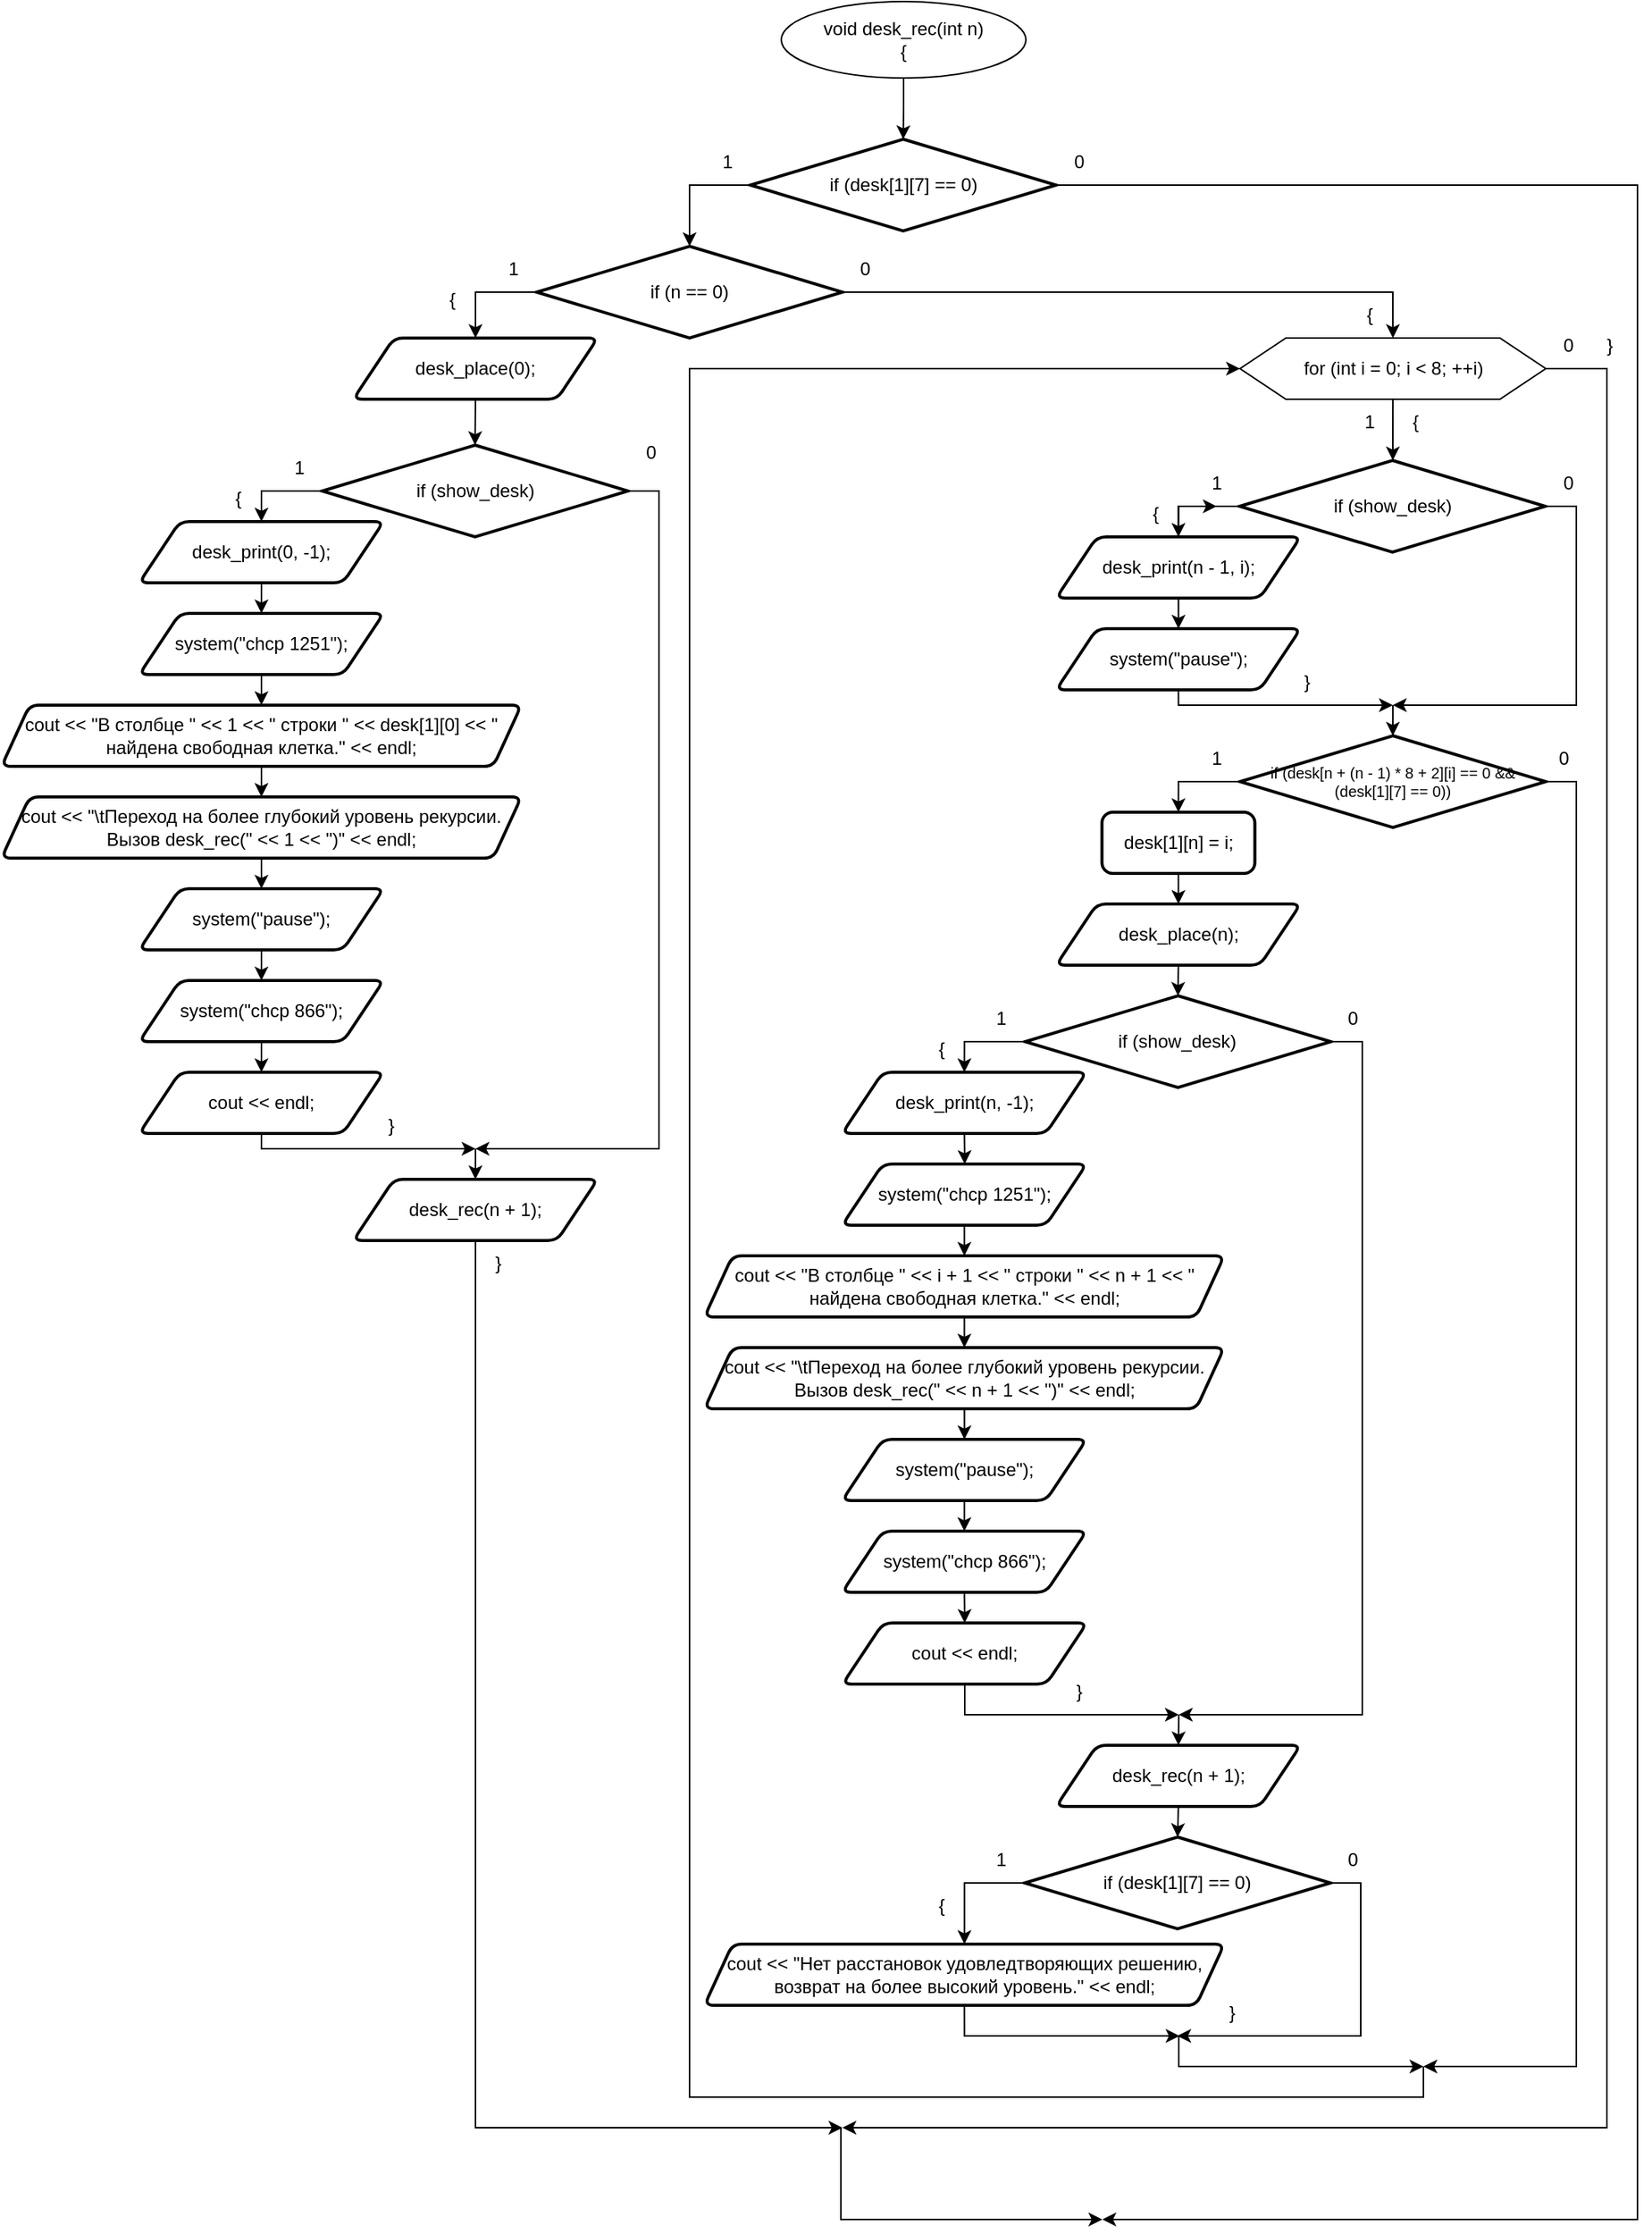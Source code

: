 <mxfile version="23.1.5" type="device">
  <diagram name="Страница — 1" id="uQCMhBx-n3jVV9Ox8pvu">
    <mxGraphModel dx="1771" dy="1656" grid="1" gridSize="10" guides="1" tooltips="1" connect="1" arrows="1" fold="1" page="1" pageScale="1" pageWidth="827" pageHeight="1169" math="0" shadow="0">
      <root>
        <mxCell id="0" />
        <mxCell id="1" parent="0" />
        <mxCell id="z7qtgcYWtyjk0ctPWtKN-7" style="edgeStyle=orthogonalEdgeStyle;rounded=0;orthogonalLoop=1;jettySize=auto;html=1;exitX=0.5;exitY=1;exitDx=0;exitDy=0;entryX=0.5;entryY=0;entryDx=0;entryDy=0;entryPerimeter=0;" parent="1" source="z7qtgcYWtyjk0ctPWtKN-6" target="z7qtgcYWtyjk0ctPWtKN-16" edge="1">
          <mxGeometry relative="1" as="geometry">
            <mxPoint x="380" y="120" as="targetPoint" />
          </mxGeometry>
        </mxCell>
        <mxCell id="z7qtgcYWtyjk0ctPWtKN-6" value="&lt;div&gt;void desk_rec(int n)&lt;/div&gt;&lt;div&gt;{&lt;/div&gt;" style="ellipse;whiteSpace=wrap;html=1;" parent="1" vertex="1">
          <mxGeometry x="300" y="30" width="160" height="50" as="geometry" />
        </mxCell>
        <mxCell id="z7qtgcYWtyjk0ctPWtKN-14" style="edgeStyle=orthogonalEdgeStyle;rounded=0;orthogonalLoop=1;jettySize=auto;html=1;exitX=0;exitY=0.5;exitDx=0;exitDy=0;exitPerimeter=0;entryX=0.5;entryY=0;entryDx=0;entryDy=0;entryPerimeter=0;" parent="1" source="z7qtgcYWtyjk0ctPWtKN-16" target="z7qtgcYWtyjk0ctPWtKN-21" edge="1">
          <mxGeometry relative="1" as="geometry">
            <mxPoint x="239.75" y="190" as="targetPoint" />
          </mxGeometry>
        </mxCell>
        <mxCell id="z7qtgcYWtyjk0ctPWtKN-15" style="edgeStyle=orthogonalEdgeStyle;rounded=0;orthogonalLoop=1;jettySize=auto;html=1;exitX=1;exitY=0.5;exitDx=0;exitDy=0;exitPerimeter=0;" parent="1" source="z7qtgcYWtyjk0ctPWtKN-16" edge="1">
          <mxGeometry relative="1" as="geometry">
            <mxPoint x="510" y="1480" as="targetPoint" />
            <Array as="points">
              <mxPoint x="860" y="150" />
              <mxPoint x="860" y="1480" />
              <mxPoint x="510" y="1480" />
            </Array>
          </mxGeometry>
        </mxCell>
        <mxCell id="z7qtgcYWtyjk0ctPWtKN-16" value="if (desk[1][7] == 0)" style="strokeWidth=2;html=1;shape=mxgraph.flowchart.decision;whiteSpace=wrap;" parent="1" vertex="1">
          <mxGeometry x="279.75" y="120" width="200" height="60" as="geometry" />
        </mxCell>
        <mxCell id="z7qtgcYWtyjk0ctPWtKN-17" value="1" style="text;html=1;strokeColor=none;fillColor=none;align=center;verticalAlign=middle;whiteSpace=wrap;rounded=0;" parent="1" vertex="1">
          <mxGeometry x="249.75" y="120" width="30" height="30" as="geometry" />
        </mxCell>
        <mxCell id="z7qtgcYWtyjk0ctPWtKN-18" value="0" style="text;html=1;strokeColor=none;fillColor=none;align=center;verticalAlign=middle;whiteSpace=wrap;rounded=0;" parent="1" vertex="1">
          <mxGeometry x="479.75" y="120" width="30" height="30" as="geometry" />
        </mxCell>
        <mxCell id="z7qtgcYWtyjk0ctPWtKN-19" style="edgeStyle=orthogonalEdgeStyle;rounded=0;orthogonalLoop=1;jettySize=auto;html=1;exitX=0;exitY=0.5;exitDx=0;exitDy=0;exitPerimeter=0;" parent="1" source="z7qtgcYWtyjk0ctPWtKN-21" target="z7qtgcYWtyjk0ctPWtKN-25" edge="1">
          <mxGeometry relative="1" as="geometry">
            <mxPoint x="100" y="260" as="targetPoint" />
          </mxGeometry>
        </mxCell>
        <mxCell id="z7qtgcYWtyjk0ctPWtKN-20" style="edgeStyle=orthogonalEdgeStyle;rounded=0;orthogonalLoop=1;jettySize=auto;html=1;exitX=1;exitY=0.5;exitDx=0;exitDy=0;exitPerimeter=0;entryX=0.5;entryY=0;entryDx=0;entryDy=0;" parent="1" source="z7qtgcYWtyjk0ctPWtKN-21" target="z7qtgcYWtyjk0ctPWtKN-54" edge="1">
          <mxGeometry relative="1" as="geometry">
            <mxPoint x="380" y="260" as="targetPoint" />
          </mxGeometry>
        </mxCell>
        <mxCell id="z7qtgcYWtyjk0ctPWtKN-21" value="if (n == 0)" style="strokeWidth=2;html=1;shape=mxgraph.flowchart.decision;whiteSpace=wrap;" parent="1" vertex="1">
          <mxGeometry x="140" y="190" width="200" height="60" as="geometry" />
        </mxCell>
        <mxCell id="z7qtgcYWtyjk0ctPWtKN-22" value="1" style="text;html=1;strokeColor=none;fillColor=none;align=center;verticalAlign=middle;whiteSpace=wrap;rounded=0;" parent="1" vertex="1">
          <mxGeometry x="110" y="190" width="30" height="30" as="geometry" />
        </mxCell>
        <mxCell id="z7qtgcYWtyjk0ctPWtKN-23" value="0" style="text;html=1;strokeColor=none;fillColor=none;align=center;verticalAlign=middle;whiteSpace=wrap;rounded=0;" parent="1" vertex="1">
          <mxGeometry x="340" y="190" width="30" height="30" as="geometry" />
        </mxCell>
        <mxCell id="z7qtgcYWtyjk0ctPWtKN-26" style="edgeStyle=orthogonalEdgeStyle;rounded=0;orthogonalLoop=1;jettySize=auto;html=1;exitX=0.5;exitY=1;exitDx=0;exitDy=0;entryX=0.5;entryY=0;entryDx=0;entryDy=0;entryPerimeter=0;" parent="1" source="z7qtgcYWtyjk0ctPWtKN-25" target="z7qtgcYWtyjk0ctPWtKN-35" edge="1">
          <mxGeometry relative="1" as="geometry">
            <mxPoint x="100.476" y="320" as="targetPoint" />
          </mxGeometry>
        </mxCell>
        <mxCell id="z7qtgcYWtyjk0ctPWtKN-25" value="desk_place(0);" style="shape=parallelogram;html=1;strokeWidth=2;perimeter=parallelogramPerimeter;whiteSpace=wrap;rounded=1;arcSize=12;size=0.167;" parent="1" vertex="1">
          <mxGeometry x="20" y="250" width="160" height="40" as="geometry" />
        </mxCell>
        <mxCell id="z7qtgcYWtyjk0ctPWtKN-33" style="edgeStyle=orthogonalEdgeStyle;rounded=0;orthogonalLoop=1;jettySize=auto;html=1;exitX=0;exitY=0.5;exitDx=0;exitDy=0;exitPerimeter=0;entryX=0.5;entryY=0;entryDx=0;entryDy=0;" parent="1" source="z7qtgcYWtyjk0ctPWtKN-35" target="z7qtgcYWtyjk0ctPWtKN-38" edge="1">
          <mxGeometry relative="1" as="geometry">
            <mxPoint x="-40.29" y="390" as="targetPoint" />
          </mxGeometry>
        </mxCell>
        <mxCell id="z7qtgcYWtyjk0ctPWtKN-34" style="edgeStyle=orthogonalEdgeStyle;rounded=0;orthogonalLoop=1;jettySize=auto;html=1;exitX=1;exitY=0.5;exitDx=0;exitDy=0;exitPerimeter=0;" parent="1" source="z7qtgcYWtyjk0ctPWtKN-35" edge="1">
          <mxGeometry relative="1" as="geometry">
            <mxPoint x="100" y="780" as="targetPoint" />
            <Array as="points">
              <mxPoint x="220" y="350" />
              <mxPoint x="220" y="780" />
            </Array>
          </mxGeometry>
        </mxCell>
        <mxCell id="z7qtgcYWtyjk0ctPWtKN-35" value="if (show_desk)" style="strokeWidth=2;html=1;shape=mxgraph.flowchart.decision;whiteSpace=wrap;" parent="1" vertex="1">
          <mxGeometry x="-0.29" y="320" width="200" height="60" as="geometry" />
        </mxCell>
        <mxCell id="z7qtgcYWtyjk0ctPWtKN-36" value="1" style="text;html=1;strokeColor=none;fillColor=none;align=center;verticalAlign=middle;whiteSpace=wrap;rounded=0;" parent="1" vertex="1">
          <mxGeometry x="-30.29" y="320" width="30" height="30" as="geometry" />
        </mxCell>
        <mxCell id="z7qtgcYWtyjk0ctPWtKN-37" value="0" style="text;html=1;strokeColor=none;fillColor=none;align=center;verticalAlign=middle;whiteSpace=wrap;rounded=0;" parent="1" vertex="1">
          <mxGeometry x="199.71" y="310" width="30" height="30" as="geometry" />
        </mxCell>
        <mxCell id="z7qtgcYWtyjk0ctPWtKN-39" style="edgeStyle=orthogonalEdgeStyle;rounded=0;orthogonalLoop=1;jettySize=auto;html=1;exitX=0.5;exitY=1;exitDx=0;exitDy=0;" parent="1" source="z7qtgcYWtyjk0ctPWtKN-38" target="JoiuVAvioGvqHBmtf9we-1" edge="1">
          <mxGeometry relative="1" as="geometry">
            <mxPoint x="-40" y="450" as="targetPoint" />
          </mxGeometry>
        </mxCell>
        <mxCell id="z7qtgcYWtyjk0ctPWtKN-38" value="desk_print(0, -1);" style="shape=parallelogram;html=1;strokeWidth=2;perimeter=parallelogramPerimeter;whiteSpace=wrap;rounded=1;arcSize=12;size=0.167;" parent="1" vertex="1">
          <mxGeometry x="-120" y="370" width="160" height="40" as="geometry" />
        </mxCell>
        <mxCell id="z7qtgcYWtyjk0ctPWtKN-41" style="edgeStyle=orthogonalEdgeStyle;rounded=0;orthogonalLoop=1;jettySize=auto;html=1;exitX=0.5;exitY=1;exitDx=0;exitDy=0;entryX=0.5;entryY=0;entryDx=0;entryDy=0;" parent="1" source="z7qtgcYWtyjk0ctPWtKN-40" target="z7qtgcYWtyjk0ctPWtKN-43" edge="1">
          <mxGeometry relative="1" as="geometry">
            <mxPoint x="-40" y="540" as="targetPoint" />
          </mxGeometry>
        </mxCell>
        <mxCell id="z7qtgcYWtyjk0ctPWtKN-40" value="cout &amp;lt;&amp;lt; &quot;В столбце &quot; &amp;lt;&amp;lt; 1 &amp;lt;&amp;lt; &quot; строки &quot; &amp;lt;&amp;lt; desk[1][0] &amp;lt;&amp;lt; &quot; найдена свободная клетка.&quot; &amp;lt;&amp;lt; endl;" style="shape=parallelogram;html=1;strokeWidth=2;perimeter=parallelogramPerimeter;whiteSpace=wrap;rounded=1;arcSize=12;size=0.054;" parent="1" vertex="1">
          <mxGeometry x="-210" y="490" width="340" height="40" as="geometry" />
        </mxCell>
        <mxCell id="z7qtgcYWtyjk0ctPWtKN-45" style="edgeStyle=orthogonalEdgeStyle;rounded=0;orthogonalLoop=1;jettySize=auto;html=1;exitX=0.5;exitY=1;exitDx=0;exitDy=0;" parent="1" source="z7qtgcYWtyjk0ctPWtKN-43" target="z7qtgcYWtyjk0ctPWtKN-46" edge="1">
          <mxGeometry relative="1" as="geometry">
            <mxPoint x="-40" y="620" as="targetPoint" />
          </mxGeometry>
        </mxCell>
        <mxCell id="z7qtgcYWtyjk0ctPWtKN-43" value="cout &amp;lt;&amp;lt; &quot;\tПереход на более глубокий уровень рекурсии. Вызов desk_rec(&quot; &amp;lt;&amp;lt; 1 &amp;lt;&amp;lt; &quot;)&quot; &amp;lt;&amp;lt; endl;" style="shape=parallelogram;html=1;strokeWidth=2;perimeter=parallelogramPerimeter;whiteSpace=wrap;rounded=1;arcSize=12;size=0.054;" parent="1" vertex="1">
          <mxGeometry x="-210" y="550" width="340" height="40" as="geometry" />
        </mxCell>
        <mxCell id="z7qtgcYWtyjk0ctPWtKN-47" style="edgeStyle=orthogonalEdgeStyle;rounded=0;orthogonalLoop=1;jettySize=auto;html=1;exitX=0.5;exitY=1;exitDx=0;exitDy=0;" parent="1" source="z7qtgcYWtyjk0ctPWtKN-46" target="JoiuVAvioGvqHBmtf9we-3" edge="1">
          <mxGeometry relative="1" as="geometry">
            <mxPoint x="-40" y="680" as="targetPoint" />
          </mxGeometry>
        </mxCell>
        <mxCell id="z7qtgcYWtyjk0ctPWtKN-46" value="system(&quot;pause&quot;);" style="shape=parallelogram;html=1;strokeWidth=2;perimeter=parallelogramPerimeter;whiteSpace=wrap;rounded=1;arcSize=12;size=0.167;" parent="1" vertex="1">
          <mxGeometry x="-120" y="610" width="160" height="40" as="geometry" />
        </mxCell>
        <mxCell id="z7qtgcYWtyjk0ctPWtKN-49" style="edgeStyle=orthogonalEdgeStyle;rounded=0;orthogonalLoop=1;jettySize=auto;html=1;exitX=0.5;exitY=1;exitDx=0;exitDy=0;" parent="1" source="z7qtgcYWtyjk0ctPWtKN-48" edge="1">
          <mxGeometry relative="1" as="geometry">
            <mxPoint x="100" y="780" as="targetPoint" />
            <Array as="points">
              <mxPoint x="-40" y="780" />
              <mxPoint x="100" y="780" />
            </Array>
          </mxGeometry>
        </mxCell>
        <mxCell id="z7qtgcYWtyjk0ctPWtKN-48" value="cout &amp;lt;&amp;lt; endl;" style="shape=parallelogram;html=1;strokeWidth=2;perimeter=parallelogramPerimeter;whiteSpace=wrap;rounded=1;arcSize=12;size=0.167;" parent="1" vertex="1">
          <mxGeometry x="-120" y="730" width="160" height="40" as="geometry" />
        </mxCell>
        <mxCell id="z7qtgcYWtyjk0ctPWtKN-50" value="" style="endArrow=classic;html=1;rounded=0;" parent="1" edge="1">
          <mxGeometry width="50" height="50" relative="1" as="geometry">
            <mxPoint x="100" y="780" as="sourcePoint" />
            <mxPoint x="99.96" y="800" as="targetPoint" />
          </mxGeometry>
        </mxCell>
        <mxCell id="z7qtgcYWtyjk0ctPWtKN-115" style="edgeStyle=orthogonalEdgeStyle;rounded=0;orthogonalLoop=1;jettySize=auto;html=1;exitX=0.5;exitY=1;exitDx=0;exitDy=0;" parent="1" source="z7qtgcYWtyjk0ctPWtKN-51" edge="1">
          <mxGeometry relative="1" as="geometry">
            <mxPoint x="340" y="1420" as="targetPoint" />
            <Array as="points">
              <mxPoint x="100" y="1420" />
            </Array>
          </mxGeometry>
        </mxCell>
        <mxCell id="z7qtgcYWtyjk0ctPWtKN-51" value="desk_rec(n + 1);" style="shape=parallelogram;html=1;strokeWidth=2;perimeter=parallelogramPerimeter;whiteSpace=wrap;rounded=1;arcSize=12;size=0.167;" parent="1" vertex="1">
          <mxGeometry x="20" y="800" width="160" height="40" as="geometry" />
        </mxCell>
        <mxCell id="z7qtgcYWtyjk0ctPWtKN-52" style="edgeStyle=orthogonalEdgeStyle;rounded=0;orthogonalLoop=1;jettySize=auto;html=1;exitX=0.5;exitY=1;exitDx=0;exitDy=0;" parent="1" source="z7qtgcYWtyjk0ctPWtKN-54" edge="1">
          <mxGeometry relative="1" as="geometry">
            <mxPoint x="700" y="330" as="targetPoint" />
          </mxGeometry>
        </mxCell>
        <mxCell id="z7qtgcYWtyjk0ctPWtKN-53" style="edgeStyle=orthogonalEdgeStyle;rounded=0;orthogonalLoop=1;jettySize=auto;html=1;exitX=1;exitY=0.5;exitDx=0;exitDy=0;" parent="1" source="z7qtgcYWtyjk0ctPWtKN-54" edge="1">
          <mxGeometry relative="1" as="geometry">
            <mxPoint x="340" y="1420" as="targetPoint" />
            <Array as="points">
              <mxPoint x="840" y="270" />
              <mxPoint x="840" y="1420" />
              <mxPoint x="340" y="1420" />
            </Array>
          </mxGeometry>
        </mxCell>
        <mxCell id="z7qtgcYWtyjk0ctPWtKN-54" value="for (int i = 0; i &amp;lt; 8; ++i)" style="verticalLabelPosition=middle;verticalAlign=middle;html=1;shape=hexagon;perimeter=hexagonPerimeter2;arcSize=6;size=0.15;labelPosition=center;align=center;" parent="1" vertex="1">
          <mxGeometry x="600.04" y="250" width="200" height="40" as="geometry" />
        </mxCell>
        <mxCell id="z7qtgcYWtyjk0ctPWtKN-55" value="1" style="text;html=1;strokeColor=none;fillColor=none;align=center;verticalAlign=middle;whiteSpace=wrap;rounded=0;" parent="1" vertex="1">
          <mxGeometry x="670.04" y="290" width="30" height="30" as="geometry" />
        </mxCell>
        <mxCell id="z7qtgcYWtyjk0ctPWtKN-56" value="{" style="text;html=1;strokeColor=none;fillColor=none;align=center;verticalAlign=middle;whiteSpace=wrap;rounded=0;" parent="1" vertex="1">
          <mxGeometry x="700.04" y="290" width="30" height="30" as="geometry" />
        </mxCell>
        <mxCell id="z7qtgcYWtyjk0ctPWtKN-57" value="0" style="text;html=1;strokeColor=none;fillColor=none;align=center;verticalAlign=middle;whiteSpace=wrap;rounded=0;" parent="1" vertex="1">
          <mxGeometry x="800.04" y="240" width="30" height="30" as="geometry" />
        </mxCell>
        <mxCell id="z7qtgcYWtyjk0ctPWtKN-64" style="edgeStyle=orthogonalEdgeStyle;rounded=0;orthogonalLoop=1;jettySize=auto;html=1;exitX=0;exitY=0.5;exitDx=0;exitDy=0;exitPerimeter=0;entryX=0.5;entryY=0;entryDx=0;entryDy=0;" parent="1" source="z7qtgcYWtyjk0ctPWtKN-66" target="z7qtgcYWtyjk0ctPWtKN-69" edge="1">
          <mxGeometry relative="1" as="geometry">
            <mxPoint x="559.79" y="400" as="targetPoint" />
          </mxGeometry>
        </mxCell>
        <mxCell id="z7qtgcYWtyjk0ctPWtKN-65" style="edgeStyle=orthogonalEdgeStyle;rounded=0;orthogonalLoop=1;jettySize=auto;html=1;exitX=1;exitY=0.5;exitDx=0;exitDy=0;exitPerimeter=0;" parent="1" source="z7qtgcYWtyjk0ctPWtKN-66" edge="1">
          <mxGeometry relative="1" as="geometry">
            <mxPoint x="720" y="1380" as="targetPoint" />
            <Array as="points">
              <mxPoint x="820" y="540" />
              <mxPoint x="820" y="1380" />
            </Array>
          </mxGeometry>
        </mxCell>
        <mxCell id="z7qtgcYWtyjk0ctPWtKN-66" value="if (desk[n + (n - 1) * 8 + 2][i] == 0 &amp;amp;&amp;amp; (desk[1][7] == 0))" style="strokeWidth=2;html=1;shape=mxgraph.flowchart.decision;whiteSpace=wrap;fontSize=10;" parent="1" vertex="1">
          <mxGeometry x="600.04" y="510" width="200" height="60" as="geometry" />
        </mxCell>
        <mxCell id="z7qtgcYWtyjk0ctPWtKN-67" value="1" style="text;html=1;strokeColor=none;fillColor=none;align=center;verticalAlign=middle;whiteSpace=wrap;rounded=0;" parent="1" vertex="1">
          <mxGeometry x="570.04" y="510" width="30" height="30" as="geometry" />
        </mxCell>
        <mxCell id="z7qtgcYWtyjk0ctPWtKN-68" value="0" style="text;html=1;strokeColor=none;fillColor=none;align=center;verticalAlign=middle;whiteSpace=wrap;rounded=0;" parent="1" vertex="1">
          <mxGeometry x="797" y="510" width="30" height="30" as="geometry" />
        </mxCell>
        <mxCell id="z7qtgcYWtyjk0ctPWtKN-71" style="edgeStyle=orthogonalEdgeStyle;rounded=0;orthogonalLoop=1;jettySize=auto;html=1;exitX=0.5;exitY=1;exitDx=0;exitDy=0;entryX=0.5;entryY=0;entryDx=0;entryDy=0;" parent="1" source="z7qtgcYWtyjk0ctPWtKN-69" target="z7qtgcYWtyjk0ctPWtKN-70" edge="1">
          <mxGeometry relative="1" as="geometry" />
        </mxCell>
        <mxCell id="z7qtgcYWtyjk0ctPWtKN-69" value="desk[1][n] = i;" style="rounded=1;whiteSpace=wrap;html=1;absoluteArcSize=1;arcSize=14;strokeWidth=2;" parent="1" vertex="1">
          <mxGeometry x="509.75" y="560" width="100" height="40" as="geometry" />
        </mxCell>
        <mxCell id="z7qtgcYWtyjk0ctPWtKN-72" style="edgeStyle=orthogonalEdgeStyle;rounded=0;orthogonalLoop=1;jettySize=auto;html=1;exitX=0.5;exitY=1;exitDx=0;exitDy=0;entryX=0.5;entryY=0;entryDx=0;entryDy=0;entryPerimeter=0;" parent="1" source="z7qtgcYWtyjk0ctPWtKN-70" target="z7qtgcYWtyjk0ctPWtKN-90" edge="1">
          <mxGeometry relative="1" as="geometry">
            <mxPoint x="280" y="690" as="targetPoint" />
          </mxGeometry>
        </mxCell>
        <mxCell id="z7qtgcYWtyjk0ctPWtKN-70" value="desk_place(n);" style="shape=parallelogram;html=1;strokeWidth=2;perimeter=parallelogramPerimeter;whiteSpace=wrap;rounded=1;arcSize=12;size=0.167;" parent="1" vertex="1">
          <mxGeometry x="479.75" y="620" width="160" height="40" as="geometry" />
        </mxCell>
        <mxCell id="z7qtgcYWtyjk0ctPWtKN-88" style="edgeStyle=orthogonalEdgeStyle;rounded=0;orthogonalLoop=1;jettySize=auto;html=1;exitX=0;exitY=0.5;exitDx=0;exitDy=0;exitPerimeter=0;entryX=0.5;entryY=0;entryDx=0;entryDy=0;" parent="1" source="z7qtgcYWtyjk0ctPWtKN-90" target="z7qtgcYWtyjk0ctPWtKN-94" edge="1">
          <mxGeometry relative="1" as="geometry">
            <mxPoint x="419.46" y="750" as="targetPoint" />
          </mxGeometry>
        </mxCell>
        <mxCell id="z7qtgcYWtyjk0ctPWtKN-89" style="edgeStyle=orthogonalEdgeStyle;rounded=0;orthogonalLoop=1;jettySize=auto;html=1;exitX=1;exitY=0.5;exitDx=0;exitDy=0;exitPerimeter=0;" parent="1" source="z7qtgcYWtyjk0ctPWtKN-90" edge="1">
          <mxGeometry relative="1" as="geometry">
            <mxPoint x="560" y="1150" as="targetPoint" />
            <Array as="points">
              <mxPoint x="680" y="710" />
              <mxPoint x="680" y="1150" />
              <mxPoint x="560" y="1150" />
            </Array>
          </mxGeometry>
        </mxCell>
        <mxCell id="z7qtgcYWtyjk0ctPWtKN-90" value="if (show_desk)" style="strokeWidth=2;html=1;shape=mxgraph.flowchart.decision;whiteSpace=wrap;" parent="1" vertex="1">
          <mxGeometry x="459.46" y="680" width="200" height="60" as="geometry" />
        </mxCell>
        <mxCell id="z7qtgcYWtyjk0ctPWtKN-91" value="1" style="text;html=1;strokeColor=none;fillColor=none;align=center;verticalAlign=middle;whiteSpace=wrap;rounded=0;" parent="1" vertex="1">
          <mxGeometry x="429.46" y="680" width="30" height="30" as="geometry" />
        </mxCell>
        <mxCell id="z7qtgcYWtyjk0ctPWtKN-92" value="0" style="text;html=1;strokeColor=none;fillColor=none;align=center;verticalAlign=middle;whiteSpace=wrap;rounded=0;" parent="1" vertex="1">
          <mxGeometry x="659.46" y="680" width="30" height="30" as="geometry" />
        </mxCell>
        <mxCell id="z7qtgcYWtyjk0ctPWtKN-93" style="edgeStyle=orthogonalEdgeStyle;rounded=0;orthogonalLoop=1;jettySize=auto;html=1;exitX=0.5;exitY=1;exitDx=0;exitDy=0;" parent="1" source="z7qtgcYWtyjk0ctPWtKN-94" edge="1">
          <mxGeometry relative="1" as="geometry">
            <mxPoint x="420" y="790" as="targetPoint" />
          </mxGeometry>
        </mxCell>
        <mxCell id="z7qtgcYWtyjk0ctPWtKN-94" value="desk_print(n, -1);" style="shape=parallelogram;html=1;strokeWidth=2;perimeter=parallelogramPerimeter;whiteSpace=wrap;rounded=1;arcSize=12;size=0.167;" parent="1" vertex="1">
          <mxGeometry x="339.75" y="730" width="160" height="40" as="geometry" />
        </mxCell>
        <mxCell id="z7qtgcYWtyjk0ctPWtKN-95" style="edgeStyle=orthogonalEdgeStyle;rounded=0;orthogonalLoop=1;jettySize=auto;html=1;exitX=0.5;exitY=1;exitDx=0;exitDy=0;entryX=0.5;entryY=0;entryDx=0;entryDy=0;" parent="1" source="z7qtgcYWtyjk0ctPWtKN-96" target="z7qtgcYWtyjk0ctPWtKN-98" edge="1">
          <mxGeometry relative="1" as="geometry">
            <mxPoint x="419.75" y="900" as="targetPoint" />
          </mxGeometry>
        </mxCell>
        <mxCell id="z7qtgcYWtyjk0ctPWtKN-96" value="cout &amp;lt;&amp;lt; &quot;В столбце &quot; &amp;lt;&amp;lt; i + 1 &amp;lt;&amp;lt; &quot; строки &quot; &amp;lt;&amp;lt; n + 1 &amp;lt;&amp;lt; &quot; найдена свободная клетка.&quot; &amp;lt;&amp;lt; endl;" style="shape=parallelogram;html=1;strokeWidth=2;perimeter=parallelogramPerimeter;whiteSpace=wrap;rounded=1;arcSize=12;size=0.054;" parent="1" vertex="1">
          <mxGeometry x="249.75" y="850" width="340" height="40" as="geometry" />
        </mxCell>
        <mxCell id="z7qtgcYWtyjk0ctPWtKN-97" style="edgeStyle=orthogonalEdgeStyle;rounded=0;orthogonalLoop=1;jettySize=auto;html=1;exitX=0.5;exitY=1;exitDx=0;exitDy=0;" parent="1" source="z7qtgcYWtyjk0ctPWtKN-98" target="z7qtgcYWtyjk0ctPWtKN-100" edge="1">
          <mxGeometry relative="1" as="geometry">
            <mxPoint x="419.75" y="980" as="targetPoint" />
          </mxGeometry>
        </mxCell>
        <mxCell id="z7qtgcYWtyjk0ctPWtKN-98" value="cout &amp;lt;&amp;lt; &quot;\tПереход на более глубокий уровень рекурсии. Вызов desk_rec(&quot; &amp;lt;&amp;lt; n + 1 &amp;lt;&amp;lt; &quot;)&quot; &amp;lt;&amp;lt; endl;" style="shape=parallelogram;html=1;strokeWidth=2;perimeter=parallelogramPerimeter;whiteSpace=wrap;rounded=1;arcSize=12;size=0.054;" parent="1" vertex="1">
          <mxGeometry x="249.75" y="910" width="340" height="40" as="geometry" />
        </mxCell>
        <mxCell id="z7qtgcYWtyjk0ctPWtKN-99" style="edgeStyle=orthogonalEdgeStyle;rounded=0;orthogonalLoop=1;jettySize=auto;html=1;exitX=0.5;exitY=1;exitDx=0;exitDy=0;entryX=0.5;entryY=0;entryDx=0;entryDy=0;" parent="1" source="z7qtgcYWtyjk0ctPWtKN-100" target="JoiuVAvioGvqHBmtf9we-10" edge="1">
          <mxGeometry relative="1" as="geometry">
            <mxPoint x="430" y="1030" as="targetPoint" />
          </mxGeometry>
        </mxCell>
        <mxCell id="z7qtgcYWtyjk0ctPWtKN-100" value="system(&quot;pause&quot;);" style="shape=parallelogram;html=1;strokeWidth=2;perimeter=parallelogramPerimeter;whiteSpace=wrap;rounded=1;arcSize=12;size=0.167;" parent="1" vertex="1">
          <mxGeometry x="339.75" y="970" width="160" height="40" as="geometry" />
        </mxCell>
        <mxCell id="z7qtgcYWtyjk0ctPWtKN-101" style="edgeStyle=orthogonalEdgeStyle;rounded=0;orthogonalLoop=1;jettySize=auto;html=1;exitX=0.5;exitY=1;exitDx=0;exitDy=0;" parent="1" source="z7qtgcYWtyjk0ctPWtKN-102" edge="1">
          <mxGeometry relative="1" as="geometry">
            <mxPoint x="560" y="1150" as="targetPoint" />
            <Array as="points">
              <mxPoint x="420" y="1150" />
              <mxPoint x="560" y="1150" />
            </Array>
          </mxGeometry>
        </mxCell>
        <mxCell id="z7qtgcYWtyjk0ctPWtKN-102" value="cout &amp;lt;&amp;lt; endl;" style="shape=parallelogram;html=1;strokeWidth=2;perimeter=parallelogramPerimeter;whiteSpace=wrap;rounded=1;arcSize=12;size=0.167;" parent="1" vertex="1">
          <mxGeometry x="340" y="1090" width="160" height="40" as="geometry" />
        </mxCell>
        <mxCell id="z7qtgcYWtyjk0ctPWtKN-103" value="" style="endArrow=classic;html=1;rounded=0;entryX=0.5;entryY=0;entryDx=0;entryDy=0;" parent="1" edge="1" target="z7qtgcYWtyjk0ctPWtKN-104">
          <mxGeometry width="50" height="50" relative="1" as="geometry">
            <mxPoint x="560" y="1150" as="sourcePoint" />
            <mxPoint x="559.71" y="1160" as="targetPoint" />
          </mxGeometry>
        </mxCell>
        <mxCell id="z7qtgcYWtyjk0ctPWtKN-104" value="desk_rec(n + 1);" style="shape=parallelogram;html=1;strokeWidth=2;perimeter=parallelogramPerimeter;whiteSpace=wrap;rounded=1;arcSize=12;size=0.167;" parent="1" vertex="1">
          <mxGeometry x="479.75" y="1170" width="160" height="40" as="geometry" />
        </mxCell>
        <mxCell id="z7qtgcYWtyjk0ctPWtKN-105" style="edgeStyle=orthogonalEdgeStyle;rounded=0;orthogonalLoop=1;jettySize=auto;html=1;exitX=0;exitY=0.5;exitDx=0;exitDy=0;exitPerimeter=0;" parent="1" source="z7qtgcYWtyjk0ctPWtKN-107" target="z7qtgcYWtyjk0ctPWtKN-111" edge="1">
          <mxGeometry relative="1" as="geometry">
            <mxPoint x="419.21" y="1300" as="targetPoint" />
          </mxGeometry>
        </mxCell>
        <mxCell id="z7qtgcYWtyjk0ctPWtKN-106" style="edgeStyle=orthogonalEdgeStyle;rounded=0;orthogonalLoop=1;jettySize=auto;html=1;exitX=1;exitY=0.5;exitDx=0;exitDy=0;exitPerimeter=0;" parent="1" source="z7qtgcYWtyjk0ctPWtKN-107" edge="1">
          <mxGeometry relative="1" as="geometry">
            <mxPoint x="559" y="1360" as="targetPoint" />
            <Array as="points">
              <mxPoint x="679" y="1260" />
              <mxPoint x="679" y="1360" />
            </Array>
          </mxGeometry>
        </mxCell>
        <mxCell id="z7qtgcYWtyjk0ctPWtKN-107" value="if (desk[1][7] == 0)" style="strokeWidth=2;html=1;shape=mxgraph.flowchart.decision;whiteSpace=wrap;" parent="1" vertex="1">
          <mxGeometry x="459.21" y="1230" width="200" height="60" as="geometry" />
        </mxCell>
        <mxCell id="z7qtgcYWtyjk0ctPWtKN-108" value="1" style="text;html=1;strokeColor=none;fillColor=none;align=center;verticalAlign=middle;whiteSpace=wrap;rounded=0;" parent="1" vertex="1">
          <mxGeometry x="429.21" y="1230" width="30" height="30" as="geometry" />
        </mxCell>
        <mxCell id="z7qtgcYWtyjk0ctPWtKN-109" value="0" style="text;html=1;strokeColor=none;fillColor=none;align=center;verticalAlign=middle;whiteSpace=wrap;rounded=0;" parent="1" vertex="1">
          <mxGeometry x="659.21" y="1230" width="30" height="30" as="geometry" />
        </mxCell>
        <mxCell id="z7qtgcYWtyjk0ctPWtKN-110" style="edgeStyle=orthogonalEdgeStyle;rounded=0;orthogonalLoop=1;jettySize=auto;html=1;exitX=0.5;exitY=1;exitDx=0;exitDy=0;entryX=0.5;entryY=0;entryDx=0;entryDy=0;entryPerimeter=0;" parent="1" source="z7qtgcYWtyjk0ctPWtKN-104" target="z7qtgcYWtyjk0ctPWtKN-107" edge="1">
          <mxGeometry relative="1" as="geometry" />
        </mxCell>
        <mxCell id="z7qtgcYWtyjk0ctPWtKN-112" style="edgeStyle=orthogonalEdgeStyle;rounded=0;orthogonalLoop=1;jettySize=auto;html=1;exitX=0.5;exitY=1;exitDx=0;exitDy=0;" parent="1" source="z7qtgcYWtyjk0ctPWtKN-111" edge="1">
          <mxGeometry relative="1" as="geometry">
            <mxPoint x="560" y="1360" as="targetPoint" />
          </mxGeometry>
        </mxCell>
        <mxCell id="z7qtgcYWtyjk0ctPWtKN-111" value="cout &amp;lt;&amp;lt; &quot;Нет расстановок удовледтворяющих решению, возврат на более высокий уровень.&quot; &amp;lt;&amp;lt; endl;" style="shape=parallelogram;html=1;strokeWidth=2;perimeter=parallelogramPerimeter;whiteSpace=wrap;rounded=1;arcSize=12;size=0.054;" parent="1" vertex="1">
          <mxGeometry x="249.75" y="1300" width="340" height="40" as="geometry" />
        </mxCell>
        <mxCell id="z7qtgcYWtyjk0ctPWtKN-113" value="" style="endArrow=classic;html=1;rounded=0;" parent="1" edge="1">
          <mxGeometry width="50" height="50" relative="1" as="geometry">
            <mxPoint x="560" y="1360" as="sourcePoint" />
            <mxPoint x="720" y="1380" as="targetPoint" />
            <Array as="points">
              <mxPoint x="560" y="1380" />
            </Array>
          </mxGeometry>
        </mxCell>
        <mxCell id="z7qtgcYWtyjk0ctPWtKN-114" value="" style="endArrow=classic;html=1;rounded=0;" parent="1" edge="1">
          <mxGeometry width="50" height="50" relative="1" as="geometry">
            <mxPoint x="720" y="1380" as="sourcePoint" />
            <mxPoint x="600" y="270" as="targetPoint" />
            <Array as="points">
              <mxPoint x="720" y="1400" />
              <mxPoint x="240" y="1400" />
              <mxPoint x="240" y="270" />
            </Array>
          </mxGeometry>
        </mxCell>
        <mxCell id="z7qtgcYWtyjk0ctPWtKN-116" value="" style="endArrow=classic;html=1;rounded=0;" parent="1" edge="1">
          <mxGeometry width="50" height="50" relative="1" as="geometry">
            <mxPoint x="339" y="1420" as="sourcePoint" />
            <mxPoint x="510" y="1480" as="targetPoint" />
            <Array as="points">
              <mxPoint x="339" y="1480" />
            </Array>
          </mxGeometry>
        </mxCell>
        <mxCell id="JoiuVAvioGvqHBmtf9we-2" style="edgeStyle=orthogonalEdgeStyle;rounded=0;orthogonalLoop=1;jettySize=auto;html=1;exitX=0.5;exitY=1;exitDx=0;exitDy=0;entryX=0.5;entryY=0;entryDx=0;entryDy=0;" edge="1" parent="1" source="JoiuVAvioGvqHBmtf9we-1" target="z7qtgcYWtyjk0ctPWtKN-40">
          <mxGeometry relative="1" as="geometry" />
        </mxCell>
        <mxCell id="JoiuVAvioGvqHBmtf9we-1" value="system(&quot;chcp 1251&quot;);" style="shape=parallelogram;html=1;strokeWidth=2;perimeter=parallelogramPerimeter;whiteSpace=wrap;rounded=1;arcSize=12;size=0.167;" vertex="1" parent="1">
          <mxGeometry x="-120" y="430.0" width="160" height="40" as="geometry" />
        </mxCell>
        <mxCell id="JoiuVAvioGvqHBmtf9we-4" style="edgeStyle=orthogonalEdgeStyle;rounded=0;orthogonalLoop=1;jettySize=auto;html=1;exitX=0.5;exitY=1;exitDx=0;exitDy=0;entryX=0.5;entryY=0;entryDx=0;entryDy=0;" edge="1" parent="1" source="JoiuVAvioGvqHBmtf9we-3" target="z7qtgcYWtyjk0ctPWtKN-48">
          <mxGeometry relative="1" as="geometry" />
        </mxCell>
        <mxCell id="JoiuVAvioGvqHBmtf9we-3" value="system(&quot;chcp 866&quot;);" style="shape=parallelogram;html=1;strokeWidth=2;perimeter=parallelogramPerimeter;whiteSpace=wrap;rounded=1;arcSize=12;size=0.167;" vertex="1" parent="1">
          <mxGeometry x="-120" y="670" width="160" height="40" as="geometry" />
        </mxCell>
        <mxCell id="JoiuVAvioGvqHBmtf9we-5" value="{" style="text;html=1;strokeColor=none;fillColor=none;align=center;verticalAlign=middle;whiteSpace=wrap;rounded=0;" vertex="1" parent="1">
          <mxGeometry x="390" y="700" width="30" height="30" as="geometry" />
        </mxCell>
        <mxCell id="JoiuVAvioGvqHBmtf9we-6" value="}" style="text;html=1;strokeColor=none;fillColor=none;align=center;verticalAlign=middle;whiteSpace=wrap;rounded=0;" vertex="1" parent="1">
          <mxGeometry x="479.75" y="1120" width="30" height="30" as="geometry" />
        </mxCell>
        <mxCell id="JoiuVAvioGvqHBmtf9we-7" value="{" style="text;html=1;strokeColor=none;fillColor=none;align=center;verticalAlign=middle;whiteSpace=wrap;rounded=0;" vertex="1" parent="1">
          <mxGeometry x="-70" y="340" width="30" height="30" as="geometry" />
        </mxCell>
        <mxCell id="JoiuVAvioGvqHBmtf9we-8" value="}" style="text;html=1;strokeColor=none;fillColor=none;align=center;verticalAlign=middle;whiteSpace=wrap;rounded=0;" vertex="1" parent="1">
          <mxGeometry x="30" y="750" width="30" height="30" as="geometry" />
        </mxCell>
        <mxCell id="JoiuVAvioGvqHBmtf9we-11" style="edgeStyle=orthogonalEdgeStyle;rounded=0;orthogonalLoop=1;jettySize=auto;html=1;exitX=0.5;exitY=1;exitDx=0;exitDy=0;entryX=0.5;entryY=0;entryDx=0;entryDy=0;" edge="1" parent="1" source="JoiuVAvioGvqHBmtf9we-9" target="z7qtgcYWtyjk0ctPWtKN-96">
          <mxGeometry relative="1" as="geometry" />
        </mxCell>
        <mxCell id="JoiuVAvioGvqHBmtf9we-9" value="system(&quot;chcp 1251&quot;);" style="shape=parallelogram;html=1;strokeWidth=2;perimeter=parallelogramPerimeter;whiteSpace=wrap;rounded=1;arcSize=12;size=0.167;" vertex="1" parent="1">
          <mxGeometry x="339.75" y="790.0" width="160" height="40" as="geometry" />
        </mxCell>
        <mxCell id="JoiuVAvioGvqHBmtf9we-12" style="edgeStyle=orthogonalEdgeStyle;rounded=0;orthogonalLoop=1;jettySize=auto;html=1;exitX=0.5;exitY=1;exitDx=0;exitDy=0;entryX=0.5;entryY=0;entryDx=0;entryDy=0;" edge="1" parent="1" source="JoiuVAvioGvqHBmtf9we-10" target="z7qtgcYWtyjk0ctPWtKN-102">
          <mxGeometry relative="1" as="geometry" />
        </mxCell>
        <mxCell id="JoiuVAvioGvqHBmtf9we-10" value="system(&quot;chcp 866&quot;);" style="shape=parallelogram;html=1;strokeWidth=2;perimeter=parallelogramPerimeter;whiteSpace=wrap;rounded=1;arcSize=12;size=0.167;" vertex="1" parent="1">
          <mxGeometry x="339.75" y="1030" width="160" height="40" as="geometry" />
        </mxCell>
        <mxCell id="JoiuVAvioGvqHBmtf9we-13" style="edgeStyle=orthogonalEdgeStyle;rounded=0;orthogonalLoop=1;jettySize=auto;html=1;exitX=0;exitY=0.5;exitDx=0;exitDy=0;exitPerimeter=0;" edge="1" source="JoiuVAvioGvqHBmtf9we-15" parent="1">
          <mxGeometry relative="1" as="geometry">
            <mxPoint x="559.75" y="380" as="targetPoint" />
            <Array as="points">
              <mxPoint x="559.75" y="360" />
            </Array>
          </mxGeometry>
        </mxCell>
        <mxCell id="JoiuVAvioGvqHBmtf9we-14" style="edgeStyle=orthogonalEdgeStyle;rounded=0;orthogonalLoop=1;jettySize=auto;html=1;exitX=1;exitY=0.5;exitDx=0;exitDy=0;exitPerimeter=0;" edge="1" source="JoiuVAvioGvqHBmtf9we-15" parent="1">
          <mxGeometry relative="1" as="geometry">
            <mxPoint x="700" y="490" as="targetPoint" />
            <Array as="points">
              <mxPoint x="820" y="360" />
              <mxPoint x="820" y="490" />
              <mxPoint x="700" y="490" />
            </Array>
          </mxGeometry>
        </mxCell>
        <mxCell id="JoiuVAvioGvqHBmtf9we-15" value="if (show_desk)" style="strokeWidth=2;html=1;shape=mxgraph.flowchart.decision;whiteSpace=wrap;" vertex="1" parent="1">
          <mxGeometry x="599.75" y="330" width="200" height="60" as="geometry" />
        </mxCell>
        <mxCell id="JoiuVAvioGvqHBmtf9we-16" value="1" style="text;html=1;strokeColor=none;fillColor=none;align=center;verticalAlign=middle;whiteSpace=wrap;rounded=0;" vertex="1" parent="1">
          <mxGeometry x="569.75" y="330" width="30" height="30" as="geometry" />
        </mxCell>
        <mxCell id="JoiuVAvioGvqHBmtf9we-17" value="0" style="text;html=1;strokeColor=none;fillColor=none;align=center;verticalAlign=middle;whiteSpace=wrap;rounded=0;" vertex="1" parent="1">
          <mxGeometry x="799.75" y="330" width="30" height="30" as="geometry" />
        </mxCell>
        <mxCell id="JoiuVAvioGvqHBmtf9we-19" style="edgeStyle=orthogonalEdgeStyle;rounded=0;orthogonalLoop=1;jettySize=auto;html=1;exitX=0.5;exitY=1;exitDx=0;exitDy=0;" edge="1" parent="1" source="JoiuVAvioGvqHBmtf9we-18" target="JoiuVAvioGvqHBmtf9we-20">
          <mxGeometry relative="1" as="geometry">
            <mxPoint x="559.75" y="460" as="targetPoint" />
          </mxGeometry>
        </mxCell>
        <mxCell id="JoiuVAvioGvqHBmtf9we-26" value="" style="edgeStyle=orthogonalEdgeStyle;rounded=0;orthogonalLoop=1;jettySize=auto;html=1;" edge="1" parent="1" source="JoiuVAvioGvqHBmtf9we-18" target="JoiuVAvioGvqHBmtf9we-16">
          <mxGeometry relative="1" as="geometry" />
        </mxCell>
        <mxCell id="JoiuVAvioGvqHBmtf9we-18" value="desk_print(n - 1, i);" style="shape=parallelogram;html=1;strokeWidth=2;perimeter=parallelogramPerimeter;whiteSpace=wrap;rounded=1;arcSize=12;size=0.167;" vertex="1" parent="1">
          <mxGeometry x="479.75" y="380" width="160" height="40" as="geometry" />
        </mxCell>
        <mxCell id="JoiuVAvioGvqHBmtf9we-21" style="edgeStyle=orthogonalEdgeStyle;rounded=0;orthogonalLoop=1;jettySize=auto;html=1;exitX=0.5;exitY=1;exitDx=0;exitDy=0;" edge="1" parent="1" source="JoiuVAvioGvqHBmtf9we-20">
          <mxGeometry relative="1" as="geometry">
            <mxPoint x="700" y="490" as="targetPoint" />
            <Array as="points">
              <mxPoint x="560" y="490" />
              <mxPoint x="700" y="490" />
            </Array>
          </mxGeometry>
        </mxCell>
        <mxCell id="JoiuVAvioGvqHBmtf9we-20" value="system(&quot;pause&quot;);" style="shape=parallelogram;html=1;strokeWidth=2;perimeter=parallelogramPerimeter;whiteSpace=wrap;rounded=1;arcSize=12;size=0.167;" vertex="1" parent="1">
          <mxGeometry x="479.75" y="440" width="160" height="40" as="geometry" />
        </mxCell>
        <mxCell id="JoiuVAvioGvqHBmtf9we-22" value="" style="endArrow=classic;html=1;rounded=0;" edge="1" parent="1">
          <mxGeometry width="50" height="50" relative="1" as="geometry">
            <mxPoint x="700.04" y="490" as="sourcePoint" />
            <mxPoint x="700" y="510" as="targetPoint" />
          </mxGeometry>
        </mxCell>
        <mxCell id="JoiuVAvioGvqHBmtf9we-23" value="{" style="text;html=1;strokeColor=none;fillColor=none;align=center;verticalAlign=middle;whiteSpace=wrap;rounded=0;" vertex="1" parent="1">
          <mxGeometry x="530" y="350" width="30" height="30" as="geometry" />
        </mxCell>
        <mxCell id="JoiuVAvioGvqHBmtf9we-24" value="}" style="text;html=1;strokeColor=none;fillColor=none;align=center;verticalAlign=middle;whiteSpace=wrap;rounded=0;" vertex="1" parent="1">
          <mxGeometry x="629.21" y="460" width="30" height="30" as="geometry" />
        </mxCell>
        <mxCell id="JoiuVAvioGvqHBmtf9we-25" value="}" style="text;html=1;strokeColor=none;fillColor=none;align=center;verticalAlign=middle;whiteSpace=wrap;rounded=0;" vertex="1" parent="1">
          <mxGeometry x="579.75" y="1330" width="30" height="30" as="geometry" />
        </mxCell>
        <mxCell id="JoiuVAvioGvqHBmtf9we-27" value="{" style="text;html=1;strokeColor=none;fillColor=none;align=center;verticalAlign=middle;whiteSpace=wrap;rounded=0;" vertex="1" parent="1">
          <mxGeometry x="390" y="1260" width="30" height="30" as="geometry" />
        </mxCell>
        <mxCell id="JoiuVAvioGvqHBmtf9we-28" value="{" style="text;html=1;strokeColor=none;fillColor=none;align=center;verticalAlign=middle;whiteSpace=wrap;rounded=0;" vertex="1" parent="1">
          <mxGeometry x="70" y="210" width="30" height="30" as="geometry" />
        </mxCell>
        <mxCell id="JoiuVAvioGvqHBmtf9we-29" value="}" style="text;html=1;strokeColor=none;fillColor=none;align=center;verticalAlign=middle;whiteSpace=wrap;rounded=0;" vertex="1" parent="1">
          <mxGeometry x="100" y="840" width="30" height="30" as="geometry" />
        </mxCell>
        <mxCell id="JoiuVAvioGvqHBmtf9we-30" value="{" style="text;html=1;strokeColor=none;fillColor=none;align=center;verticalAlign=middle;whiteSpace=wrap;rounded=0;" vertex="1" parent="1">
          <mxGeometry x="670.04" y="220" width="30" height="30" as="geometry" />
        </mxCell>
        <mxCell id="JoiuVAvioGvqHBmtf9we-31" value="}" style="text;html=1;strokeColor=none;fillColor=none;align=center;verticalAlign=middle;whiteSpace=wrap;rounded=0;" vertex="1" parent="1">
          <mxGeometry x="827" y="240" width="30" height="30" as="geometry" />
        </mxCell>
      </root>
    </mxGraphModel>
  </diagram>
</mxfile>
